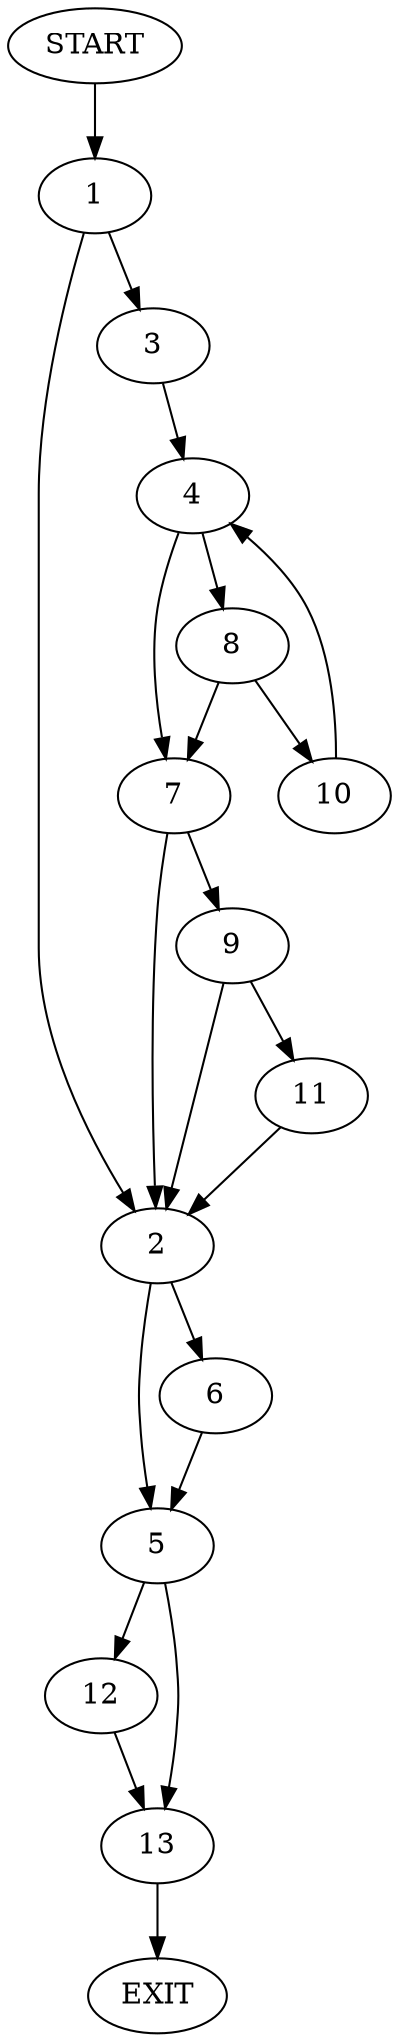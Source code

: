 digraph {
0 [label="START"]
14 [label="EXIT"]
0 -> 1
1 -> 2
1 -> 3
3 -> 4
2 -> 5
2 -> 6
4 -> 7
4 -> 8
7 -> 2
7 -> 9
8 -> 7
8 -> 10
10 -> 4
9 -> 2
9 -> 11
11 -> 2
6 -> 5
5 -> 12
5 -> 13
12 -> 13
13 -> 14
}
